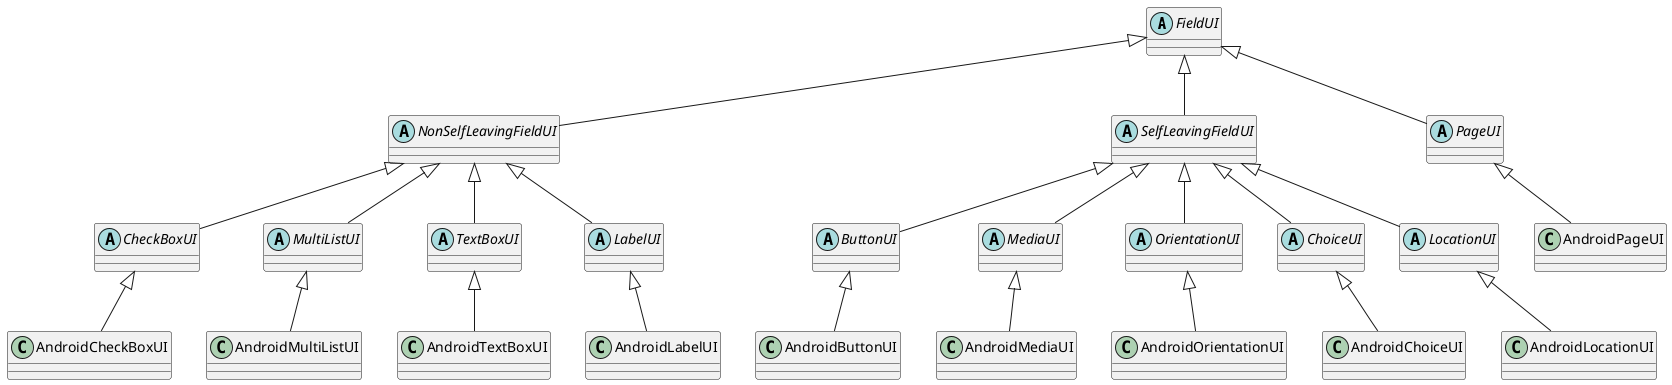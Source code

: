 @startuml

abstract class FieldUI
abstract class NonSelfLeavingFieldUI
abstract class SelfLeavingFieldUI
abstract class PageUI

FieldUI <|-- NonSelfLeavingFieldUI
FieldUI <|-- SelfLeavingFieldUI
FieldUI <|-- PageUI

abstract class CheckBoxUI
abstract class MultiListUI
abstract class TextBoxUI
abstract class LabelUI

NonSelfLeavingFieldUI <|-- CheckBoxUI
CheckBoxUI <|-- AndroidCheckBoxUI
NonSelfLeavingFieldUI <|-- MultiListUI
MultiListUI <|-- AndroidMultiListUI
NonSelfLeavingFieldUI <|-- TextBoxUI
TextBoxUI <|-- AndroidTextBoxUI
NonSelfLeavingFieldUI <|-- LabelUI
LabelUI <|-- AndroidLabelUI

abstract class ButtonUI
abstract class MediaUI
abstract class OrientationUI
abstract class ChoiceUI
abstract class LocationUI

SelfLeavingFieldUI <|-- ButtonUI
ButtonUI <|-- AndroidButtonUI
SelfLeavingFieldUI <|-- MediaUI
MediaUI <|-- AndroidMediaUI
SelfLeavingFieldUI <|-- OrientationUI
OrientationUI <|-- AndroidOrientationUI
SelfLeavingFieldUI <|-- ChoiceUI
ChoiceUI <|-- AndroidChoiceUI
SelfLeavingFieldUI <|-- LocationUI
LocationUI <|-- AndroidLocationUI

PageUI <|-- AndroidPageUI

@enduml